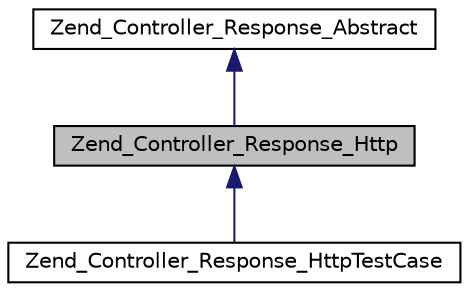 digraph G
{
  edge [fontname="Helvetica",fontsize="10",labelfontname="Helvetica",labelfontsize="10"];
  node [fontname="Helvetica",fontsize="10",shape=record];
  Node1 [label="Zend_Controller_Response_Http",height=0.2,width=0.4,color="black", fillcolor="grey75", style="filled" fontcolor="black"];
  Node2 -> Node1 [dir="back",color="midnightblue",fontsize="10",style="solid",fontname="Helvetica"];
  Node2 [label="Zend_Controller_Response_Abstract",height=0.2,width=0.4,color="black", fillcolor="white", style="filled",URL="$class_zend___controller___response___abstract.html"];
  Node1 -> Node3 [dir="back",color="midnightblue",fontsize="10",style="solid",fontname="Helvetica"];
  Node3 [label="Zend_Controller_Response_HttpTestCase",height=0.2,width=0.4,color="black", fillcolor="white", style="filled",URL="$class_zend___controller___response___http_test_case.html"];
}
